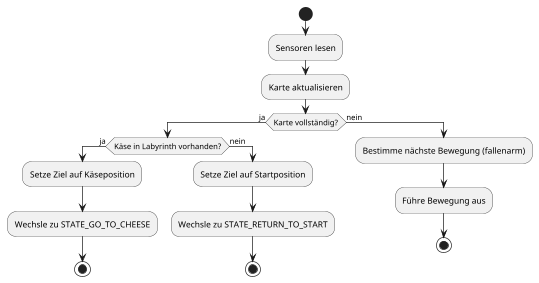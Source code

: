 @startuml
scale 0.7

start

:Sensoren lesen;
:Karte aktualisieren;

if (Karte vollständig?) then (ja)
  if (Käse in Labyrinth vorhanden?) then (ja)
    :Setze Ziel auf Käseposition;
    :Wechsle zu STATE_GO_TO_CHEESE;
    stop
  else (nein)
    :Setze Ziel auf Startposition;
    :Wechsle zu STATE_RETURN_TO_START;
    stop
  endif
else (nein)
  :Bestimme nächste Bewegung (fallenarm);
  :Führe Bewegung aus;
  stop
endif
@enduml